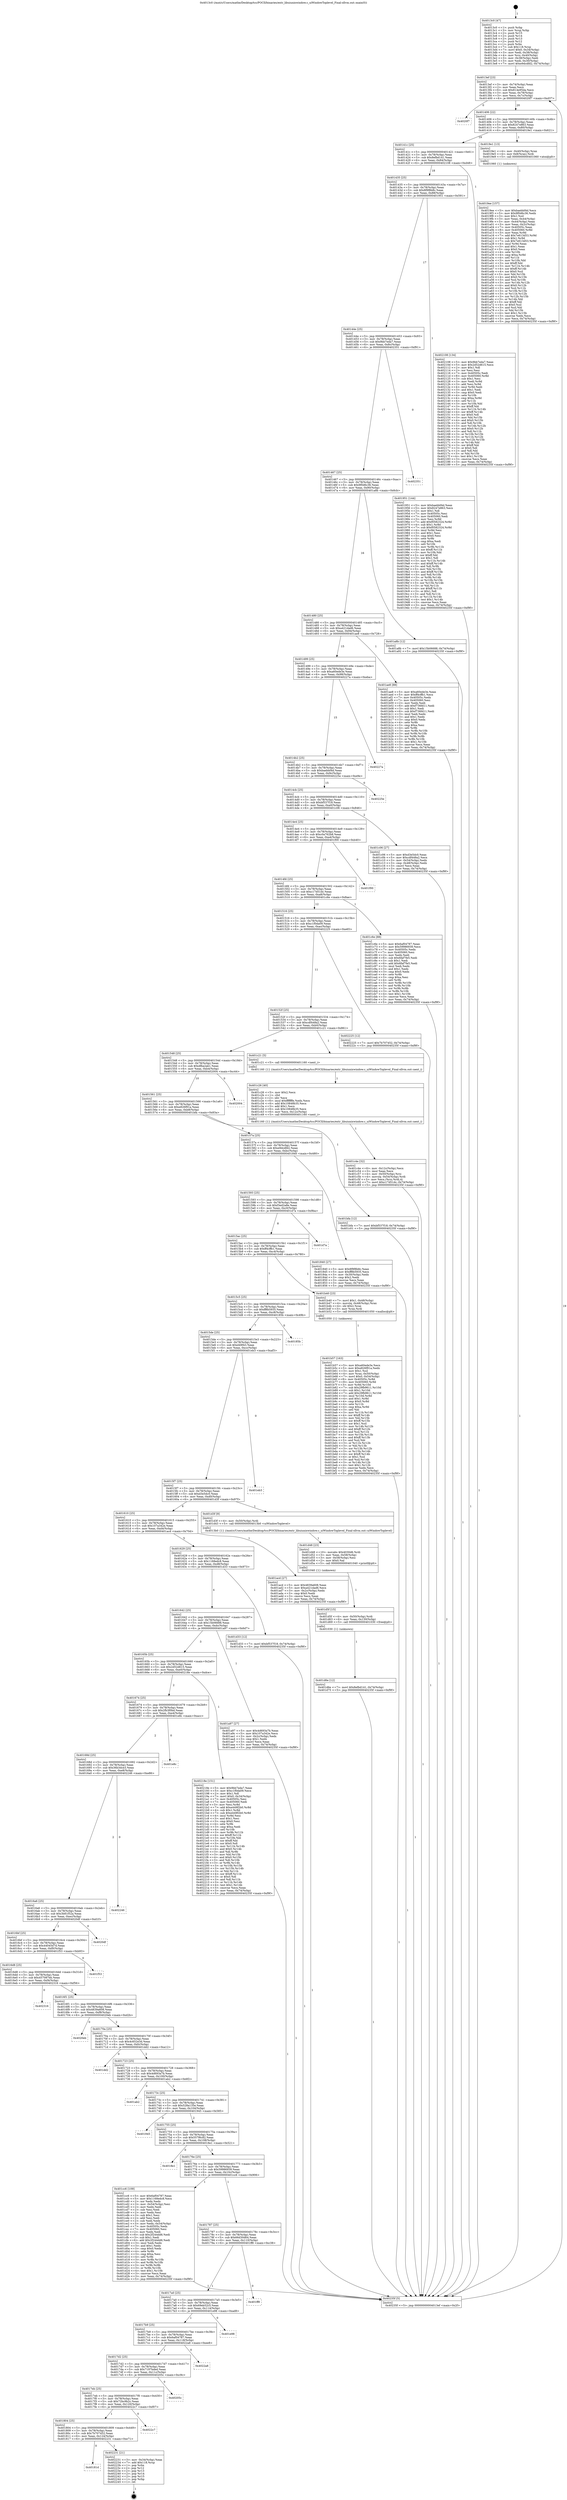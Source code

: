 digraph "0x4013c0" {
  label = "0x4013c0 (/mnt/c/Users/mathe/Desktop/tcc/POCII/binaries/extr_libuiunixwindow.c_uiWindowToplevel_Final-ollvm.out::main(0))"
  labelloc = "t"
  node[shape=record]

  Entry [label="",width=0.3,height=0.3,shape=circle,fillcolor=black,style=filled]
  "0x4013ef" [label="{
     0x4013ef [23]\l
     | [instrs]\l
     &nbsp;&nbsp;0x4013ef \<+3\>: mov -0x74(%rbp),%eax\l
     &nbsp;&nbsp;0x4013f2 \<+2\>: mov %eax,%ecx\l
     &nbsp;&nbsp;0x4013f4 \<+6\>: sub $0x814e95da,%ecx\l
     &nbsp;&nbsp;0x4013fa \<+3\>: mov %eax,-0x78(%rbp)\l
     &nbsp;&nbsp;0x4013fd \<+3\>: mov %ecx,-0x7c(%rbp)\l
     &nbsp;&nbsp;0x401400 \<+6\>: je 00000000004020f7 \<main+0xd37\>\l
  }"]
  "0x4020f7" [label="{
     0x4020f7\l
  }", style=dashed]
  "0x401406" [label="{
     0x401406 [22]\l
     | [instrs]\l
     &nbsp;&nbsp;0x401406 \<+5\>: jmp 000000000040140b \<main+0x4b\>\l
     &nbsp;&nbsp;0x40140b \<+3\>: mov -0x78(%rbp),%eax\l
     &nbsp;&nbsp;0x40140e \<+5\>: sub $0x8247e863,%eax\l
     &nbsp;&nbsp;0x401413 \<+3\>: mov %eax,-0x80(%rbp)\l
     &nbsp;&nbsp;0x401416 \<+6\>: je 00000000004019e1 \<main+0x621\>\l
  }"]
  Exit [label="",width=0.3,height=0.3,shape=circle,fillcolor=black,style=filled,peripheries=2]
  "0x4019e1" [label="{
     0x4019e1 [13]\l
     | [instrs]\l
     &nbsp;&nbsp;0x4019e1 \<+4\>: mov -0x40(%rbp),%rax\l
     &nbsp;&nbsp;0x4019e5 \<+4\>: mov 0x8(%rax),%rdi\l
     &nbsp;&nbsp;0x4019e9 \<+5\>: call 0000000000401060 \<atoi@plt\>\l
     | [calls]\l
     &nbsp;&nbsp;0x401060 \{1\} (unknown)\l
  }"]
  "0x40141c" [label="{
     0x40141c [25]\l
     | [instrs]\l
     &nbsp;&nbsp;0x40141c \<+5\>: jmp 0000000000401421 \<main+0x61\>\l
     &nbsp;&nbsp;0x401421 \<+3\>: mov -0x78(%rbp),%eax\l
     &nbsp;&nbsp;0x401424 \<+5\>: sub $0x8efbd141,%eax\l
     &nbsp;&nbsp;0x401429 \<+6\>: mov %eax,-0x84(%rbp)\l
     &nbsp;&nbsp;0x40142f \<+6\>: je 0000000000402108 \<main+0xd48\>\l
  }"]
  "0x40181d" [label="{
     0x40181d\l
  }", style=dashed]
  "0x402108" [label="{
     0x402108 [134]\l
     | [instrs]\l
     &nbsp;&nbsp;0x402108 \<+5\>: mov $0x9bb7eda7,%eax\l
     &nbsp;&nbsp;0x40210d \<+5\>: mov $0x2d52d615,%ecx\l
     &nbsp;&nbsp;0x402112 \<+2\>: mov $0x1,%dl\l
     &nbsp;&nbsp;0x402114 \<+2\>: xor %esi,%esi\l
     &nbsp;&nbsp;0x402116 \<+7\>: mov 0x40505c,%edi\l
     &nbsp;&nbsp;0x40211d \<+8\>: mov 0x405060,%r8d\l
     &nbsp;&nbsp;0x402125 \<+3\>: sub $0x1,%esi\l
     &nbsp;&nbsp;0x402128 \<+3\>: mov %edi,%r9d\l
     &nbsp;&nbsp;0x40212b \<+3\>: add %esi,%r9d\l
     &nbsp;&nbsp;0x40212e \<+4\>: imul %r9d,%edi\l
     &nbsp;&nbsp;0x402132 \<+3\>: and $0x1,%edi\l
     &nbsp;&nbsp;0x402135 \<+3\>: cmp $0x0,%edi\l
     &nbsp;&nbsp;0x402138 \<+4\>: sete %r10b\l
     &nbsp;&nbsp;0x40213c \<+4\>: cmp $0xa,%r8d\l
     &nbsp;&nbsp;0x402140 \<+4\>: setl %r11b\l
     &nbsp;&nbsp;0x402144 \<+3\>: mov %r10b,%bl\l
     &nbsp;&nbsp;0x402147 \<+3\>: xor $0xff,%bl\l
     &nbsp;&nbsp;0x40214a \<+3\>: mov %r11b,%r14b\l
     &nbsp;&nbsp;0x40214d \<+4\>: xor $0xff,%r14b\l
     &nbsp;&nbsp;0x402151 \<+3\>: xor $0x0,%dl\l
     &nbsp;&nbsp;0x402154 \<+3\>: mov %bl,%r15b\l
     &nbsp;&nbsp;0x402157 \<+4\>: and $0x0,%r15b\l
     &nbsp;&nbsp;0x40215b \<+3\>: and %dl,%r10b\l
     &nbsp;&nbsp;0x40215e \<+3\>: mov %r14b,%r12b\l
     &nbsp;&nbsp;0x402161 \<+4\>: and $0x0,%r12b\l
     &nbsp;&nbsp;0x402165 \<+3\>: and %dl,%r11b\l
     &nbsp;&nbsp;0x402168 \<+3\>: or %r10b,%r15b\l
     &nbsp;&nbsp;0x40216b \<+3\>: or %r11b,%r12b\l
     &nbsp;&nbsp;0x40216e \<+3\>: xor %r12b,%r15b\l
     &nbsp;&nbsp;0x402171 \<+3\>: or %r14b,%bl\l
     &nbsp;&nbsp;0x402174 \<+3\>: xor $0xff,%bl\l
     &nbsp;&nbsp;0x402177 \<+3\>: or $0x0,%dl\l
     &nbsp;&nbsp;0x40217a \<+2\>: and %dl,%bl\l
     &nbsp;&nbsp;0x40217c \<+3\>: or %bl,%r15b\l
     &nbsp;&nbsp;0x40217f \<+4\>: test $0x1,%r15b\l
     &nbsp;&nbsp;0x402183 \<+3\>: cmovne %ecx,%eax\l
     &nbsp;&nbsp;0x402186 \<+3\>: mov %eax,-0x74(%rbp)\l
     &nbsp;&nbsp;0x402189 \<+5\>: jmp 000000000040235f \<main+0xf9f\>\l
  }"]
  "0x401435" [label="{
     0x401435 [25]\l
     | [instrs]\l
     &nbsp;&nbsp;0x401435 \<+5\>: jmp 000000000040143a \<main+0x7a\>\l
     &nbsp;&nbsp;0x40143a \<+3\>: mov -0x78(%rbp),%eax\l
     &nbsp;&nbsp;0x40143d \<+5\>: sub $0x8f9f8b8c,%eax\l
     &nbsp;&nbsp;0x401442 \<+6\>: mov %eax,-0x88(%rbp)\l
     &nbsp;&nbsp;0x401448 \<+6\>: je 0000000000401951 \<main+0x591\>\l
  }"]
  "0x402231" [label="{
     0x402231 [21]\l
     | [instrs]\l
     &nbsp;&nbsp;0x402231 \<+3\>: mov -0x34(%rbp),%eax\l
     &nbsp;&nbsp;0x402234 \<+7\>: add $0x118,%rsp\l
     &nbsp;&nbsp;0x40223b \<+1\>: pop %rbx\l
     &nbsp;&nbsp;0x40223c \<+2\>: pop %r12\l
     &nbsp;&nbsp;0x40223e \<+2\>: pop %r13\l
     &nbsp;&nbsp;0x402240 \<+2\>: pop %r14\l
     &nbsp;&nbsp;0x402242 \<+2\>: pop %r15\l
     &nbsp;&nbsp;0x402244 \<+1\>: pop %rbp\l
     &nbsp;&nbsp;0x402245 \<+1\>: ret\l
  }"]
  "0x401951" [label="{
     0x401951 [144]\l
     | [instrs]\l
     &nbsp;&nbsp;0x401951 \<+5\>: mov $0xbaebbf4d,%eax\l
     &nbsp;&nbsp;0x401956 \<+5\>: mov $0x8247e863,%ecx\l
     &nbsp;&nbsp;0x40195b \<+2\>: mov $0x1,%dl\l
     &nbsp;&nbsp;0x40195d \<+7\>: mov 0x40505c,%esi\l
     &nbsp;&nbsp;0x401964 \<+7\>: mov 0x405060,%edi\l
     &nbsp;&nbsp;0x40196b \<+3\>: mov %esi,%r8d\l
     &nbsp;&nbsp;0x40196e \<+7\>: add $0xf0582324,%r8d\l
     &nbsp;&nbsp;0x401975 \<+4\>: sub $0x1,%r8d\l
     &nbsp;&nbsp;0x401979 \<+7\>: sub $0xf0582324,%r8d\l
     &nbsp;&nbsp;0x401980 \<+4\>: imul %r8d,%esi\l
     &nbsp;&nbsp;0x401984 \<+3\>: and $0x1,%esi\l
     &nbsp;&nbsp;0x401987 \<+3\>: cmp $0x0,%esi\l
     &nbsp;&nbsp;0x40198a \<+4\>: sete %r9b\l
     &nbsp;&nbsp;0x40198e \<+3\>: cmp $0xa,%edi\l
     &nbsp;&nbsp;0x401991 \<+4\>: setl %r10b\l
     &nbsp;&nbsp;0x401995 \<+3\>: mov %r9b,%r11b\l
     &nbsp;&nbsp;0x401998 \<+4\>: xor $0xff,%r11b\l
     &nbsp;&nbsp;0x40199c \<+3\>: mov %r10b,%bl\l
     &nbsp;&nbsp;0x40199f \<+3\>: xor $0xff,%bl\l
     &nbsp;&nbsp;0x4019a2 \<+3\>: xor $0x1,%dl\l
     &nbsp;&nbsp;0x4019a5 \<+3\>: mov %r11b,%r14b\l
     &nbsp;&nbsp;0x4019a8 \<+4\>: and $0xff,%r14b\l
     &nbsp;&nbsp;0x4019ac \<+3\>: and %dl,%r9b\l
     &nbsp;&nbsp;0x4019af \<+3\>: mov %bl,%r15b\l
     &nbsp;&nbsp;0x4019b2 \<+4\>: and $0xff,%r15b\l
     &nbsp;&nbsp;0x4019b6 \<+3\>: and %dl,%r10b\l
     &nbsp;&nbsp;0x4019b9 \<+3\>: or %r9b,%r14b\l
     &nbsp;&nbsp;0x4019bc \<+3\>: or %r10b,%r15b\l
     &nbsp;&nbsp;0x4019bf \<+3\>: xor %r15b,%r14b\l
     &nbsp;&nbsp;0x4019c2 \<+3\>: or %bl,%r11b\l
     &nbsp;&nbsp;0x4019c5 \<+4\>: xor $0xff,%r11b\l
     &nbsp;&nbsp;0x4019c9 \<+3\>: or $0x1,%dl\l
     &nbsp;&nbsp;0x4019cc \<+3\>: and %dl,%r11b\l
     &nbsp;&nbsp;0x4019cf \<+3\>: or %r11b,%r14b\l
     &nbsp;&nbsp;0x4019d2 \<+4\>: test $0x1,%r14b\l
     &nbsp;&nbsp;0x4019d6 \<+3\>: cmovne %ecx,%eax\l
     &nbsp;&nbsp;0x4019d9 \<+3\>: mov %eax,-0x74(%rbp)\l
     &nbsp;&nbsp;0x4019dc \<+5\>: jmp 000000000040235f \<main+0xf9f\>\l
  }"]
  "0x40144e" [label="{
     0x40144e [25]\l
     | [instrs]\l
     &nbsp;&nbsp;0x40144e \<+5\>: jmp 0000000000401453 \<main+0x93\>\l
     &nbsp;&nbsp;0x401453 \<+3\>: mov -0x78(%rbp),%eax\l
     &nbsp;&nbsp;0x401456 \<+5\>: sub $0x9bb7eda7,%eax\l
     &nbsp;&nbsp;0x40145b \<+6\>: mov %eax,-0x8c(%rbp)\l
     &nbsp;&nbsp;0x401461 \<+6\>: je 0000000000402351 \<main+0xf91\>\l
  }"]
  "0x401804" [label="{
     0x401804 [25]\l
     | [instrs]\l
     &nbsp;&nbsp;0x401804 \<+5\>: jmp 0000000000401809 \<main+0x449\>\l
     &nbsp;&nbsp;0x401809 \<+3\>: mov -0x78(%rbp),%eax\l
     &nbsp;&nbsp;0x40180c \<+5\>: sub $0x7b707452,%eax\l
     &nbsp;&nbsp;0x401811 \<+6\>: mov %eax,-0x124(%rbp)\l
     &nbsp;&nbsp;0x401817 \<+6\>: je 0000000000402231 \<main+0xe71\>\l
  }"]
  "0x402351" [label="{
     0x402351\l
  }", style=dashed]
  "0x401467" [label="{
     0x401467 [25]\l
     | [instrs]\l
     &nbsp;&nbsp;0x401467 \<+5\>: jmp 000000000040146c \<main+0xac\>\l
     &nbsp;&nbsp;0x40146c \<+3\>: mov -0x78(%rbp),%eax\l
     &nbsp;&nbsp;0x40146f \<+5\>: sub $0x9f0d6c36,%eax\l
     &nbsp;&nbsp;0x401474 \<+6\>: mov %eax,-0x90(%rbp)\l
     &nbsp;&nbsp;0x40147a \<+6\>: je 0000000000401a8b \<main+0x6cb\>\l
  }"]
  "0x4022c7" [label="{
     0x4022c7\l
  }", style=dashed]
  "0x401a8b" [label="{
     0x401a8b [12]\l
     | [instrs]\l
     &nbsp;&nbsp;0x401a8b \<+7\>: movl $0x15b06688,-0x74(%rbp)\l
     &nbsp;&nbsp;0x401a92 \<+5\>: jmp 000000000040235f \<main+0xf9f\>\l
  }"]
  "0x401480" [label="{
     0x401480 [25]\l
     | [instrs]\l
     &nbsp;&nbsp;0x401480 \<+5\>: jmp 0000000000401485 \<main+0xc5\>\l
     &nbsp;&nbsp;0x401485 \<+3\>: mov -0x78(%rbp),%eax\l
     &nbsp;&nbsp;0x401488 \<+5\>: sub $0xa421dad6,%eax\l
     &nbsp;&nbsp;0x40148d \<+6\>: mov %eax,-0x94(%rbp)\l
     &nbsp;&nbsp;0x401493 \<+6\>: je 0000000000401ae8 \<main+0x728\>\l
  }"]
  "0x4017eb" [label="{
     0x4017eb [25]\l
     | [instrs]\l
     &nbsp;&nbsp;0x4017eb \<+5\>: jmp 00000000004017f0 \<main+0x430\>\l
     &nbsp;&nbsp;0x4017f0 \<+3\>: mov -0x78(%rbp),%eax\l
     &nbsp;&nbsp;0x4017f3 \<+5\>: sub $0x72bc9b2c,%eax\l
     &nbsp;&nbsp;0x4017f8 \<+6\>: mov %eax,-0x120(%rbp)\l
     &nbsp;&nbsp;0x4017fe \<+6\>: je 00000000004022c7 \<main+0xf07\>\l
  }"]
  "0x401ae8" [label="{
     0x401ae8 [88]\l
     | [instrs]\l
     &nbsp;&nbsp;0x401ae8 \<+5\>: mov $0xa60ede3e,%eax\l
     &nbsp;&nbsp;0x401aed \<+5\>: mov $0xff4cffb1,%ecx\l
     &nbsp;&nbsp;0x401af2 \<+7\>: mov 0x40505c,%edx\l
     &nbsp;&nbsp;0x401af9 \<+7\>: mov 0x405060,%esi\l
     &nbsp;&nbsp;0x401b00 \<+2\>: mov %edx,%edi\l
     &nbsp;&nbsp;0x401b02 \<+6\>: add $0xf736fd11,%edi\l
     &nbsp;&nbsp;0x401b08 \<+3\>: sub $0x1,%edi\l
     &nbsp;&nbsp;0x401b0b \<+6\>: sub $0xf736fd11,%edi\l
     &nbsp;&nbsp;0x401b11 \<+3\>: imul %edi,%edx\l
     &nbsp;&nbsp;0x401b14 \<+3\>: and $0x1,%edx\l
     &nbsp;&nbsp;0x401b17 \<+3\>: cmp $0x0,%edx\l
     &nbsp;&nbsp;0x401b1a \<+4\>: sete %r8b\l
     &nbsp;&nbsp;0x401b1e \<+3\>: cmp $0xa,%esi\l
     &nbsp;&nbsp;0x401b21 \<+4\>: setl %r9b\l
     &nbsp;&nbsp;0x401b25 \<+3\>: mov %r8b,%r10b\l
     &nbsp;&nbsp;0x401b28 \<+3\>: and %r9b,%r10b\l
     &nbsp;&nbsp;0x401b2b \<+3\>: xor %r9b,%r8b\l
     &nbsp;&nbsp;0x401b2e \<+3\>: or %r8b,%r10b\l
     &nbsp;&nbsp;0x401b31 \<+4\>: test $0x1,%r10b\l
     &nbsp;&nbsp;0x401b35 \<+3\>: cmovne %ecx,%eax\l
     &nbsp;&nbsp;0x401b38 \<+3\>: mov %eax,-0x74(%rbp)\l
     &nbsp;&nbsp;0x401b3b \<+5\>: jmp 000000000040235f \<main+0xf9f\>\l
  }"]
  "0x401499" [label="{
     0x401499 [25]\l
     | [instrs]\l
     &nbsp;&nbsp;0x401499 \<+5\>: jmp 000000000040149e \<main+0xde\>\l
     &nbsp;&nbsp;0x40149e \<+3\>: mov -0x78(%rbp),%eax\l
     &nbsp;&nbsp;0x4014a1 \<+5\>: sub $0xa60ede3e,%eax\l
     &nbsp;&nbsp;0x4014a6 \<+6\>: mov %eax,-0x98(%rbp)\l
     &nbsp;&nbsp;0x4014ac \<+6\>: je 000000000040227a \<main+0xeba\>\l
  }"]
  "0x40205c" [label="{
     0x40205c\l
  }", style=dashed]
  "0x40227a" [label="{
     0x40227a\l
  }", style=dashed]
  "0x4014b2" [label="{
     0x4014b2 [25]\l
     | [instrs]\l
     &nbsp;&nbsp;0x4014b2 \<+5\>: jmp 00000000004014b7 \<main+0xf7\>\l
     &nbsp;&nbsp;0x4014b7 \<+3\>: mov -0x78(%rbp),%eax\l
     &nbsp;&nbsp;0x4014ba \<+5\>: sub $0xbaebbf4d,%eax\l
     &nbsp;&nbsp;0x4014bf \<+6\>: mov %eax,-0x9c(%rbp)\l
     &nbsp;&nbsp;0x4014c5 \<+6\>: je 000000000040225e \<main+0xe9e\>\l
  }"]
  "0x4017d2" [label="{
     0x4017d2 [25]\l
     | [instrs]\l
     &nbsp;&nbsp;0x4017d2 \<+5\>: jmp 00000000004017d7 \<main+0x417\>\l
     &nbsp;&nbsp;0x4017d7 \<+3\>: mov -0x78(%rbp),%eax\l
     &nbsp;&nbsp;0x4017da \<+5\>: sub $0x7197bded,%eax\l
     &nbsp;&nbsp;0x4017df \<+6\>: mov %eax,-0x11c(%rbp)\l
     &nbsp;&nbsp;0x4017e5 \<+6\>: je 000000000040205c \<main+0xc9c\>\l
  }"]
  "0x40225e" [label="{
     0x40225e\l
  }", style=dashed]
  "0x4014cb" [label="{
     0x4014cb [25]\l
     | [instrs]\l
     &nbsp;&nbsp;0x4014cb \<+5\>: jmp 00000000004014d0 \<main+0x110\>\l
     &nbsp;&nbsp;0x4014d0 \<+3\>: mov -0x78(%rbp),%eax\l
     &nbsp;&nbsp;0x4014d3 \<+5\>: sub $0xbf537f18,%eax\l
     &nbsp;&nbsp;0x4014d8 \<+6\>: mov %eax,-0xa0(%rbp)\l
     &nbsp;&nbsp;0x4014de \<+6\>: je 0000000000401c06 \<main+0x846\>\l
  }"]
  "0x4022a8" [label="{
     0x4022a8\l
  }", style=dashed]
  "0x401c06" [label="{
     0x401c06 [27]\l
     | [instrs]\l
     &nbsp;&nbsp;0x401c06 \<+5\>: mov $0xd3e5dc0,%eax\l
     &nbsp;&nbsp;0x401c0b \<+5\>: mov $0xcdf448a2,%ecx\l
     &nbsp;&nbsp;0x401c10 \<+3\>: mov -0x54(%rbp),%edx\l
     &nbsp;&nbsp;0x401c13 \<+3\>: cmp -0x48(%rbp),%edx\l
     &nbsp;&nbsp;0x401c16 \<+3\>: cmovl %ecx,%eax\l
     &nbsp;&nbsp;0x401c19 \<+3\>: mov %eax,-0x74(%rbp)\l
     &nbsp;&nbsp;0x401c1c \<+5\>: jmp 000000000040235f \<main+0xf9f\>\l
  }"]
  "0x4014e4" [label="{
     0x4014e4 [25]\l
     | [instrs]\l
     &nbsp;&nbsp;0x4014e4 \<+5\>: jmp 00000000004014e9 \<main+0x129\>\l
     &nbsp;&nbsp;0x4014e9 \<+3\>: mov -0x78(%rbp),%eax\l
     &nbsp;&nbsp;0x4014ec \<+5\>: sub $0xc0a762b8,%eax\l
     &nbsp;&nbsp;0x4014f1 \<+6\>: mov %eax,-0xa4(%rbp)\l
     &nbsp;&nbsp;0x4014f7 \<+6\>: je 0000000000401f00 \<main+0xb40\>\l
  }"]
  "0x4017b9" [label="{
     0x4017b9 [25]\l
     | [instrs]\l
     &nbsp;&nbsp;0x4017b9 \<+5\>: jmp 00000000004017be \<main+0x3fe\>\l
     &nbsp;&nbsp;0x4017be \<+3\>: mov -0x78(%rbp),%eax\l
     &nbsp;&nbsp;0x4017c1 \<+5\>: sub $0x6af04787,%eax\l
     &nbsp;&nbsp;0x4017c6 \<+6\>: mov %eax,-0x118(%rbp)\l
     &nbsp;&nbsp;0x4017cc \<+6\>: je 00000000004022a8 \<main+0xee8\>\l
  }"]
  "0x401f00" [label="{
     0x401f00\l
  }", style=dashed]
  "0x4014fd" [label="{
     0x4014fd [25]\l
     | [instrs]\l
     &nbsp;&nbsp;0x4014fd \<+5\>: jmp 0000000000401502 \<main+0x142\>\l
     &nbsp;&nbsp;0x401502 \<+3\>: mov -0x78(%rbp),%eax\l
     &nbsp;&nbsp;0x401505 \<+5\>: sub $0xc17d51dc,%eax\l
     &nbsp;&nbsp;0x40150a \<+6\>: mov %eax,-0xa8(%rbp)\l
     &nbsp;&nbsp;0x401510 \<+6\>: je 0000000000401c6e \<main+0x8ae\>\l
  }"]
  "0x401e98" [label="{
     0x401e98\l
  }", style=dashed]
  "0x401c6e" [label="{
     0x401c6e [88]\l
     | [instrs]\l
     &nbsp;&nbsp;0x401c6e \<+5\>: mov $0x6af04787,%eax\l
     &nbsp;&nbsp;0x401c73 \<+5\>: mov $0x59986939,%ecx\l
     &nbsp;&nbsp;0x401c78 \<+7\>: mov 0x40505c,%edx\l
     &nbsp;&nbsp;0x401c7f \<+7\>: mov 0x405060,%esi\l
     &nbsp;&nbsp;0x401c86 \<+2\>: mov %edx,%edi\l
     &nbsp;&nbsp;0x401c88 \<+6\>: sub $0x6faf7fe5,%edi\l
     &nbsp;&nbsp;0x401c8e \<+3\>: sub $0x1,%edi\l
     &nbsp;&nbsp;0x401c91 \<+6\>: add $0x6faf7fe5,%edi\l
     &nbsp;&nbsp;0x401c97 \<+3\>: imul %edi,%edx\l
     &nbsp;&nbsp;0x401c9a \<+3\>: and $0x1,%edx\l
     &nbsp;&nbsp;0x401c9d \<+3\>: cmp $0x0,%edx\l
     &nbsp;&nbsp;0x401ca0 \<+4\>: sete %r8b\l
     &nbsp;&nbsp;0x401ca4 \<+3\>: cmp $0xa,%esi\l
     &nbsp;&nbsp;0x401ca7 \<+4\>: setl %r9b\l
     &nbsp;&nbsp;0x401cab \<+3\>: mov %r8b,%r10b\l
     &nbsp;&nbsp;0x401cae \<+3\>: and %r9b,%r10b\l
     &nbsp;&nbsp;0x401cb1 \<+3\>: xor %r9b,%r8b\l
     &nbsp;&nbsp;0x401cb4 \<+3\>: or %r8b,%r10b\l
     &nbsp;&nbsp;0x401cb7 \<+4\>: test $0x1,%r10b\l
     &nbsp;&nbsp;0x401cbb \<+3\>: cmovne %ecx,%eax\l
     &nbsp;&nbsp;0x401cbe \<+3\>: mov %eax,-0x74(%rbp)\l
     &nbsp;&nbsp;0x401cc1 \<+5\>: jmp 000000000040235f \<main+0xf9f\>\l
  }"]
  "0x401516" [label="{
     0x401516 [25]\l
     | [instrs]\l
     &nbsp;&nbsp;0x401516 \<+5\>: jmp 000000000040151b \<main+0x15b\>\l
     &nbsp;&nbsp;0x40151b \<+3\>: mov -0x78(%rbp),%eax\l
     &nbsp;&nbsp;0x40151e \<+5\>: sub $0xc1f0da09,%eax\l
     &nbsp;&nbsp;0x401523 \<+6\>: mov %eax,-0xac(%rbp)\l
     &nbsp;&nbsp;0x401529 \<+6\>: je 0000000000402225 \<main+0xe65\>\l
  }"]
  "0x4017a0" [label="{
     0x4017a0 [25]\l
     | [instrs]\l
     &nbsp;&nbsp;0x4017a0 \<+5\>: jmp 00000000004017a5 \<main+0x3e5\>\l
     &nbsp;&nbsp;0x4017a5 \<+3\>: mov -0x78(%rbp),%eax\l
     &nbsp;&nbsp;0x4017a8 \<+5\>: sub $0x69eb52c5,%eax\l
     &nbsp;&nbsp;0x4017ad \<+6\>: mov %eax,-0x114(%rbp)\l
     &nbsp;&nbsp;0x4017b3 \<+6\>: je 0000000000401e98 \<main+0xad8\>\l
  }"]
  "0x402225" [label="{
     0x402225 [12]\l
     | [instrs]\l
     &nbsp;&nbsp;0x402225 \<+7\>: movl $0x7b707452,-0x74(%rbp)\l
     &nbsp;&nbsp;0x40222c \<+5\>: jmp 000000000040235f \<main+0xf9f\>\l
  }"]
  "0x40152f" [label="{
     0x40152f [25]\l
     | [instrs]\l
     &nbsp;&nbsp;0x40152f \<+5\>: jmp 0000000000401534 \<main+0x174\>\l
     &nbsp;&nbsp;0x401534 \<+3\>: mov -0x78(%rbp),%eax\l
     &nbsp;&nbsp;0x401537 \<+5\>: sub $0xcdf448a2,%eax\l
     &nbsp;&nbsp;0x40153c \<+6\>: mov %eax,-0xb0(%rbp)\l
     &nbsp;&nbsp;0x401542 \<+6\>: je 0000000000401c21 \<main+0x861\>\l
  }"]
  "0x401ff8" [label="{
     0x401ff8\l
  }", style=dashed]
  "0x401c21" [label="{
     0x401c21 [5]\l
     | [instrs]\l
     &nbsp;&nbsp;0x401c21 \<+5\>: call 0000000000401160 \<next_i\>\l
     | [calls]\l
     &nbsp;&nbsp;0x401160 \{1\} (/mnt/c/Users/mathe/Desktop/tcc/POCII/binaries/extr_libuiunixwindow.c_uiWindowToplevel_Final-ollvm.out::next_i)\l
  }"]
  "0x401548" [label="{
     0x401548 [25]\l
     | [instrs]\l
     &nbsp;&nbsp;0x401548 \<+5\>: jmp 000000000040154d \<main+0x18d\>\l
     &nbsp;&nbsp;0x40154d \<+3\>: mov -0x78(%rbp),%eax\l
     &nbsp;&nbsp;0x401550 \<+5\>: sub $0xdfba2ab1,%eax\l
     &nbsp;&nbsp;0x401555 \<+6\>: mov %eax,-0xb4(%rbp)\l
     &nbsp;&nbsp;0x40155b \<+6\>: je 0000000000402004 \<main+0xc44\>\l
  }"]
  "0x401d6e" [label="{
     0x401d6e [12]\l
     | [instrs]\l
     &nbsp;&nbsp;0x401d6e \<+7\>: movl $0x8efbd141,-0x74(%rbp)\l
     &nbsp;&nbsp;0x401d75 \<+5\>: jmp 000000000040235f \<main+0xf9f\>\l
  }"]
  "0x402004" [label="{
     0x402004\l
  }", style=dashed]
  "0x401561" [label="{
     0x401561 [25]\l
     | [instrs]\l
     &nbsp;&nbsp;0x401561 \<+5\>: jmp 0000000000401566 \<main+0x1a6\>\l
     &nbsp;&nbsp;0x401566 \<+3\>: mov -0x78(%rbp),%eax\l
     &nbsp;&nbsp;0x401569 \<+5\>: sub $0xe826f91a,%eax\l
     &nbsp;&nbsp;0x40156e \<+6\>: mov %eax,-0xb8(%rbp)\l
     &nbsp;&nbsp;0x401574 \<+6\>: je 0000000000401bfa \<main+0x83a\>\l
  }"]
  "0x401d5f" [label="{
     0x401d5f [15]\l
     | [instrs]\l
     &nbsp;&nbsp;0x401d5f \<+4\>: mov -0x50(%rbp),%rdi\l
     &nbsp;&nbsp;0x401d63 \<+6\>: mov %eax,-0x130(%rbp)\l
     &nbsp;&nbsp;0x401d69 \<+5\>: call 0000000000401030 \<free@plt\>\l
     | [calls]\l
     &nbsp;&nbsp;0x401030 \{1\} (unknown)\l
  }"]
  "0x401bfa" [label="{
     0x401bfa [12]\l
     | [instrs]\l
     &nbsp;&nbsp;0x401bfa \<+7\>: movl $0xbf537f18,-0x74(%rbp)\l
     &nbsp;&nbsp;0x401c01 \<+5\>: jmp 000000000040235f \<main+0xf9f\>\l
  }"]
  "0x40157a" [label="{
     0x40157a [25]\l
     | [instrs]\l
     &nbsp;&nbsp;0x40157a \<+5\>: jmp 000000000040157f \<main+0x1bf\>\l
     &nbsp;&nbsp;0x40157f \<+3\>: mov -0x78(%rbp),%eax\l
     &nbsp;&nbsp;0x401582 \<+5\>: sub $0xe9dcdfd2,%eax\l
     &nbsp;&nbsp;0x401587 \<+6\>: mov %eax,-0xbc(%rbp)\l
     &nbsp;&nbsp;0x40158d \<+6\>: je 0000000000401840 \<main+0x480\>\l
  }"]
  "0x401d48" [label="{
     0x401d48 [23]\l
     | [instrs]\l
     &nbsp;&nbsp;0x401d48 \<+10\>: movabs $0x4030d6,%rdi\l
     &nbsp;&nbsp;0x401d52 \<+3\>: mov %eax,-0x58(%rbp)\l
     &nbsp;&nbsp;0x401d55 \<+3\>: mov -0x58(%rbp),%esi\l
     &nbsp;&nbsp;0x401d58 \<+2\>: mov $0x0,%al\l
     &nbsp;&nbsp;0x401d5a \<+5\>: call 0000000000401040 \<printf@plt\>\l
     | [calls]\l
     &nbsp;&nbsp;0x401040 \{1\} (unknown)\l
  }"]
  "0x401840" [label="{
     0x401840 [27]\l
     | [instrs]\l
     &nbsp;&nbsp;0x401840 \<+5\>: mov $0x8f9f8b8c,%eax\l
     &nbsp;&nbsp;0x401845 \<+5\>: mov $0xff8b5935,%ecx\l
     &nbsp;&nbsp;0x40184a \<+3\>: mov -0x30(%rbp),%edx\l
     &nbsp;&nbsp;0x40184d \<+3\>: cmp $0x2,%edx\l
     &nbsp;&nbsp;0x401850 \<+3\>: cmovne %ecx,%eax\l
     &nbsp;&nbsp;0x401853 \<+3\>: mov %eax,-0x74(%rbp)\l
     &nbsp;&nbsp;0x401856 \<+5\>: jmp 000000000040235f \<main+0xf9f\>\l
  }"]
  "0x401593" [label="{
     0x401593 [25]\l
     | [instrs]\l
     &nbsp;&nbsp;0x401593 \<+5\>: jmp 0000000000401598 \<main+0x1d8\>\l
     &nbsp;&nbsp;0x401598 \<+3\>: mov -0x78(%rbp),%eax\l
     &nbsp;&nbsp;0x40159b \<+5\>: sub $0xf3ed2a8e,%eax\l
     &nbsp;&nbsp;0x4015a0 \<+6\>: mov %eax,-0xc0(%rbp)\l
     &nbsp;&nbsp;0x4015a6 \<+6\>: je 0000000000401d7a \<main+0x9ba\>\l
  }"]
  "0x40235f" [label="{
     0x40235f [5]\l
     | [instrs]\l
     &nbsp;&nbsp;0x40235f \<+5\>: jmp 00000000004013ef \<main+0x2f\>\l
  }"]
  "0x4013c0" [label="{
     0x4013c0 [47]\l
     | [instrs]\l
     &nbsp;&nbsp;0x4013c0 \<+1\>: push %rbp\l
     &nbsp;&nbsp;0x4013c1 \<+3\>: mov %rsp,%rbp\l
     &nbsp;&nbsp;0x4013c4 \<+2\>: push %r15\l
     &nbsp;&nbsp;0x4013c6 \<+2\>: push %r14\l
     &nbsp;&nbsp;0x4013c8 \<+2\>: push %r13\l
     &nbsp;&nbsp;0x4013ca \<+2\>: push %r12\l
     &nbsp;&nbsp;0x4013cc \<+1\>: push %rbx\l
     &nbsp;&nbsp;0x4013cd \<+7\>: sub $0x118,%rsp\l
     &nbsp;&nbsp;0x4013d4 \<+7\>: movl $0x0,-0x34(%rbp)\l
     &nbsp;&nbsp;0x4013db \<+3\>: mov %edi,-0x38(%rbp)\l
     &nbsp;&nbsp;0x4013de \<+4\>: mov %rsi,-0x40(%rbp)\l
     &nbsp;&nbsp;0x4013e2 \<+3\>: mov -0x38(%rbp),%edi\l
     &nbsp;&nbsp;0x4013e5 \<+3\>: mov %edi,-0x30(%rbp)\l
     &nbsp;&nbsp;0x4013e8 \<+7\>: movl $0xe9dcdfd2,-0x74(%rbp)\l
  }"]
  "0x4019ee" [label="{
     0x4019ee [157]\l
     | [instrs]\l
     &nbsp;&nbsp;0x4019ee \<+5\>: mov $0xbaebbf4d,%ecx\l
     &nbsp;&nbsp;0x4019f3 \<+5\>: mov $0x9f0d6c36,%edx\l
     &nbsp;&nbsp;0x4019f8 \<+3\>: mov $0x1,%sil\l
     &nbsp;&nbsp;0x4019fb \<+3\>: mov %eax,-0x44(%rbp)\l
     &nbsp;&nbsp;0x4019fe \<+3\>: mov -0x44(%rbp),%eax\l
     &nbsp;&nbsp;0x401a01 \<+3\>: mov %eax,-0x2c(%rbp)\l
     &nbsp;&nbsp;0x401a04 \<+7\>: mov 0x40505c,%eax\l
     &nbsp;&nbsp;0x401a0b \<+8\>: mov 0x405060,%r8d\l
     &nbsp;&nbsp;0x401a13 \<+3\>: mov %eax,%r9d\l
     &nbsp;&nbsp;0x401a16 \<+7\>: add $0x7e613d53,%r9d\l
     &nbsp;&nbsp;0x401a1d \<+4\>: sub $0x1,%r9d\l
     &nbsp;&nbsp;0x401a21 \<+7\>: sub $0x7e613d53,%r9d\l
     &nbsp;&nbsp;0x401a28 \<+4\>: imul %r9d,%eax\l
     &nbsp;&nbsp;0x401a2c \<+3\>: and $0x1,%eax\l
     &nbsp;&nbsp;0x401a2f \<+3\>: cmp $0x0,%eax\l
     &nbsp;&nbsp;0x401a32 \<+4\>: sete %r10b\l
     &nbsp;&nbsp;0x401a36 \<+4\>: cmp $0xa,%r8d\l
     &nbsp;&nbsp;0x401a3a \<+4\>: setl %r11b\l
     &nbsp;&nbsp;0x401a3e \<+3\>: mov %r10b,%bl\l
     &nbsp;&nbsp;0x401a41 \<+3\>: xor $0xff,%bl\l
     &nbsp;&nbsp;0x401a44 \<+3\>: mov %r11b,%r14b\l
     &nbsp;&nbsp;0x401a47 \<+4\>: xor $0xff,%r14b\l
     &nbsp;&nbsp;0x401a4b \<+4\>: xor $0x0,%sil\l
     &nbsp;&nbsp;0x401a4f \<+3\>: mov %bl,%r15b\l
     &nbsp;&nbsp;0x401a52 \<+4\>: and $0x0,%r15b\l
     &nbsp;&nbsp;0x401a56 \<+3\>: and %sil,%r10b\l
     &nbsp;&nbsp;0x401a59 \<+3\>: mov %r14b,%r12b\l
     &nbsp;&nbsp;0x401a5c \<+4\>: and $0x0,%r12b\l
     &nbsp;&nbsp;0x401a60 \<+3\>: and %sil,%r11b\l
     &nbsp;&nbsp;0x401a63 \<+3\>: or %r10b,%r15b\l
     &nbsp;&nbsp;0x401a66 \<+3\>: or %r11b,%r12b\l
     &nbsp;&nbsp;0x401a69 \<+3\>: xor %r12b,%r15b\l
     &nbsp;&nbsp;0x401a6c \<+3\>: or %r14b,%bl\l
     &nbsp;&nbsp;0x401a6f \<+3\>: xor $0xff,%bl\l
     &nbsp;&nbsp;0x401a72 \<+4\>: or $0x0,%sil\l
     &nbsp;&nbsp;0x401a76 \<+3\>: and %sil,%bl\l
     &nbsp;&nbsp;0x401a79 \<+3\>: or %bl,%r15b\l
     &nbsp;&nbsp;0x401a7c \<+4\>: test $0x1,%r15b\l
     &nbsp;&nbsp;0x401a80 \<+3\>: cmovne %edx,%ecx\l
     &nbsp;&nbsp;0x401a83 \<+3\>: mov %ecx,-0x74(%rbp)\l
     &nbsp;&nbsp;0x401a86 \<+5\>: jmp 000000000040235f \<main+0xf9f\>\l
  }"]
  "0x401787" [label="{
     0x401787 [25]\l
     | [instrs]\l
     &nbsp;&nbsp;0x401787 \<+5\>: jmp 000000000040178c \<main+0x3cc\>\l
     &nbsp;&nbsp;0x40178c \<+3\>: mov -0x78(%rbp),%eax\l
     &nbsp;&nbsp;0x40178f \<+5\>: sub $0x66d30d64,%eax\l
     &nbsp;&nbsp;0x401794 \<+6\>: mov %eax,-0x110(%rbp)\l
     &nbsp;&nbsp;0x40179a \<+6\>: je 0000000000401ff8 \<main+0xc38\>\l
  }"]
  "0x401d7a" [label="{
     0x401d7a\l
  }", style=dashed]
  "0x4015ac" [label="{
     0x4015ac [25]\l
     | [instrs]\l
     &nbsp;&nbsp;0x4015ac \<+5\>: jmp 00000000004015b1 \<main+0x1f1\>\l
     &nbsp;&nbsp;0x4015b1 \<+3\>: mov -0x78(%rbp),%eax\l
     &nbsp;&nbsp;0x4015b4 \<+5\>: sub $0xff4cffb1,%eax\l
     &nbsp;&nbsp;0x4015b9 \<+6\>: mov %eax,-0xc4(%rbp)\l
     &nbsp;&nbsp;0x4015bf \<+6\>: je 0000000000401b40 \<main+0x780\>\l
  }"]
  "0x401cc6" [label="{
     0x401cc6 [109]\l
     | [instrs]\l
     &nbsp;&nbsp;0x401cc6 \<+5\>: mov $0x6af04787,%eax\l
     &nbsp;&nbsp;0x401ccb \<+5\>: mov $0x1168edc8,%ecx\l
     &nbsp;&nbsp;0x401cd0 \<+2\>: xor %edx,%edx\l
     &nbsp;&nbsp;0x401cd2 \<+3\>: mov -0x54(%rbp),%esi\l
     &nbsp;&nbsp;0x401cd5 \<+2\>: mov %edx,%edi\l
     &nbsp;&nbsp;0x401cd7 \<+2\>: sub %esi,%edi\l
     &nbsp;&nbsp;0x401cd9 \<+2\>: mov %edx,%esi\l
     &nbsp;&nbsp;0x401cdb \<+3\>: sub $0x1,%esi\l
     &nbsp;&nbsp;0x401cde \<+2\>: add %esi,%edi\l
     &nbsp;&nbsp;0x401ce0 \<+2\>: sub %edi,%edx\l
     &nbsp;&nbsp;0x401ce2 \<+3\>: mov %edx,-0x54(%rbp)\l
     &nbsp;&nbsp;0x401ce5 \<+7\>: mov 0x40505c,%edx\l
     &nbsp;&nbsp;0x401cec \<+7\>: mov 0x405060,%esi\l
     &nbsp;&nbsp;0x401cf3 \<+2\>: mov %edx,%edi\l
     &nbsp;&nbsp;0x401cf5 \<+6\>: sub $0x2f244dd6,%edi\l
     &nbsp;&nbsp;0x401cfb \<+3\>: sub $0x1,%edi\l
     &nbsp;&nbsp;0x401cfe \<+6\>: add $0x2f244dd6,%edi\l
     &nbsp;&nbsp;0x401d04 \<+3\>: imul %edi,%edx\l
     &nbsp;&nbsp;0x401d07 \<+3\>: and $0x1,%edx\l
     &nbsp;&nbsp;0x401d0a \<+3\>: cmp $0x0,%edx\l
     &nbsp;&nbsp;0x401d0d \<+4\>: sete %r8b\l
     &nbsp;&nbsp;0x401d11 \<+3\>: cmp $0xa,%esi\l
     &nbsp;&nbsp;0x401d14 \<+4\>: setl %r9b\l
     &nbsp;&nbsp;0x401d18 \<+3\>: mov %r8b,%r10b\l
     &nbsp;&nbsp;0x401d1b \<+3\>: and %r9b,%r10b\l
     &nbsp;&nbsp;0x401d1e \<+3\>: xor %r9b,%r8b\l
     &nbsp;&nbsp;0x401d21 \<+3\>: or %r8b,%r10b\l
     &nbsp;&nbsp;0x401d24 \<+4\>: test $0x1,%r10b\l
     &nbsp;&nbsp;0x401d28 \<+3\>: cmovne %ecx,%eax\l
     &nbsp;&nbsp;0x401d2b \<+3\>: mov %eax,-0x74(%rbp)\l
     &nbsp;&nbsp;0x401d2e \<+5\>: jmp 000000000040235f \<main+0xf9f\>\l
  }"]
  "0x401b40" [label="{
     0x401b40 [23]\l
     | [instrs]\l
     &nbsp;&nbsp;0x401b40 \<+7\>: movl $0x1,-0x48(%rbp)\l
     &nbsp;&nbsp;0x401b47 \<+4\>: movslq -0x48(%rbp),%rax\l
     &nbsp;&nbsp;0x401b4b \<+4\>: shl $0x2,%rax\l
     &nbsp;&nbsp;0x401b4f \<+3\>: mov %rax,%rdi\l
     &nbsp;&nbsp;0x401b52 \<+5\>: call 0000000000401050 \<malloc@plt\>\l
     | [calls]\l
     &nbsp;&nbsp;0x401050 \{1\} (unknown)\l
  }"]
  "0x4015c5" [label="{
     0x4015c5 [25]\l
     | [instrs]\l
     &nbsp;&nbsp;0x4015c5 \<+5\>: jmp 00000000004015ca \<main+0x20a\>\l
     &nbsp;&nbsp;0x4015ca \<+3\>: mov -0x78(%rbp),%eax\l
     &nbsp;&nbsp;0x4015cd \<+5\>: sub $0xff8b5935,%eax\l
     &nbsp;&nbsp;0x4015d2 \<+6\>: mov %eax,-0xc8(%rbp)\l
     &nbsp;&nbsp;0x4015d8 \<+6\>: je 000000000040185b \<main+0x49b\>\l
  }"]
  "0x40176e" [label="{
     0x40176e [25]\l
     | [instrs]\l
     &nbsp;&nbsp;0x40176e \<+5\>: jmp 0000000000401773 \<main+0x3b3\>\l
     &nbsp;&nbsp;0x401773 \<+3\>: mov -0x78(%rbp),%eax\l
     &nbsp;&nbsp;0x401776 \<+5\>: sub $0x59986939,%eax\l
     &nbsp;&nbsp;0x40177b \<+6\>: mov %eax,-0x10c(%rbp)\l
     &nbsp;&nbsp;0x401781 \<+6\>: je 0000000000401cc6 \<main+0x906\>\l
  }"]
  "0x40185b" [label="{
     0x40185b\l
  }", style=dashed]
  "0x4015de" [label="{
     0x4015de [25]\l
     | [instrs]\l
     &nbsp;&nbsp;0x4015de \<+5\>: jmp 00000000004015e3 \<main+0x223\>\l
     &nbsp;&nbsp;0x4015e3 \<+3\>: mov -0x78(%rbp),%eax\l
     &nbsp;&nbsp;0x4015e6 \<+5\>: sub $0xd49f43,%eax\l
     &nbsp;&nbsp;0x4015eb \<+6\>: mov %eax,-0xcc(%rbp)\l
     &nbsp;&nbsp;0x4015f1 \<+6\>: je 0000000000401eb3 \<main+0xaf3\>\l
  }"]
  "0x4018e1" [label="{
     0x4018e1\l
  }", style=dashed]
  "0x401eb3" [label="{
     0x401eb3\l
  }", style=dashed]
  "0x4015f7" [label="{
     0x4015f7 [25]\l
     | [instrs]\l
     &nbsp;&nbsp;0x4015f7 \<+5\>: jmp 00000000004015fc \<main+0x23c\>\l
     &nbsp;&nbsp;0x4015fc \<+3\>: mov -0x78(%rbp),%eax\l
     &nbsp;&nbsp;0x4015ff \<+5\>: sub $0xd3e5dc0,%eax\l
     &nbsp;&nbsp;0x401604 \<+6\>: mov %eax,-0xd0(%rbp)\l
     &nbsp;&nbsp;0x40160a \<+6\>: je 0000000000401d3f \<main+0x97f\>\l
  }"]
  "0x401755" [label="{
     0x401755 [25]\l
     | [instrs]\l
     &nbsp;&nbsp;0x401755 \<+5\>: jmp 000000000040175a \<main+0x39a\>\l
     &nbsp;&nbsp;0x40175a \<+3\>: mov -0x78(%rbp),%eax\l
     &nbsp;&nbsp;0x40175d \<+5\>: sub $0x557f6c82,%eax\l
     &nbsp;&nbsp;0x401762 \<+6\>: mov %eax,-0x108(%rbp)\l
     &nbsp;&nbsp;0x401768 \<+6\>: je 00000000004018e1 \<main+0x521\>\l
  }"]
  "0x401d3f" [label="{
     0x401d3f [9]\l
     | [instrs]\l
     &nbsp;&nbsp;0x401d3f \<+4\>: mov -0x50(%rbp),%rdi\l
     &nbsp;&nbsp;0x401d43 \<+5\>: call 00000000004013b0 \<uiWindowToplevel\>\l
     | [calls]\l
     &nbsp;&nbsp;0x4013b0 \{1\} (/mnt/c/Users/mathe/Desktop/tcc/POCII/binaries/extr_libuiunixwindow.c_uiWindowToplevel_Final-ollvm.out::uiWindowToplevel)\l
  }"]
  "0x401610" [label="{
     0x401610 [25]\l
     | [instrs]\l
     &nbsp;&nbsp;0x401610 \<+5\>: jmp 0000000000401615 \<main+0x255\>\l
     &nbsp;&nbsp;0x401615 \<+3\>: mov -0x78(%rbp),%eax\l
     &nbsp;&nbsp;0x401618 \<+5\>: sub $0x107a342e,%eax\l
     &nbsp;&nbsp;0x40161d \<+6\>: mov %eax,-0xd4(%rbp)\l
     &nbsp;&nbsp;0x401623 \<+6\>: je 0000000000401acd \<main+0x70d\>\l
  }"]
  "0x401945" [label="{
     0x401945\l
  }", style=dashed]
  "0x401acd" [label="{
     0x401acd [27]\l
     | [instrs]\l
     &nbsp;&nbsp;0x401acd \<+5\>: mov $0x4839a608,%eax\l
     &nbsp;&nbsp;0x401ad2 \<+5\>: mov $0xa421dad6,%ecx\l
     &nbsp;&nbsp;0x401ad7 \<+3\>: mov -0x2c(%rbp),%edx\l
     &nbsp;&nbsp;0x401ada \<+3\>: cmp $0x0,%edx\l
     &nbsp;&nbsp;0x401add \<+3\>: cmove %ecx,%eax\l
     &nbsp;&nbsp;0x401ae0 \<+3\>: mov %eax,-0x74(%rbp)\l
     &nbsp;&nbsp;0x401ae3 \<+5\>: jmp 000000000040235f \<main+0xf9f\>\l
  }"]
  "0x401629" [label="{
     0x401629 [25]\l
     | [instrs]\l
     &nbsp;&nbsp;0x401629 \<+5\>: jmp 000000000040162e \<main+0x26e\>\l
     &nbsp;&nbsp;0x40162e \<+3\>: mov -0x78(%rbp),%eax\l
     &nbsp;&nbsp;0x401631 \<+5\>: sub $0x1168edc8,%eax\l
     &nbsp;&nbsp;0x401636 \<+6\>: mov %eax,-0xd8(%rbp)\l
     &nbsp;&nbsp;0x40163c \<+6\>: je 0000000000401d33 \<main+0x973\>\l
  }"]
  "0x40173c" [label="{
     0x40173c [25]\l
     | [instrs]\l
     &nbsp;&nbsp;0x40173c \<+5\>: jmp 0000000000401741 \<main+0x381\>\l
     &nbsp;&nbsp;0x401741 \<+3\>: mov -0x78(%rbp),%eax\l
     &nbsp;&nbsp;0x401744 \<+5\>: sub $0x528a135e,%eax\l
     &nbsp;&nbsp;0x401749 \<+6\>: mov %eax,-0x104(%rbp)\l
     &nbsp;&nbsp;0x40174f \<+6\>: je 0000000000401945 \<main+0x585\>\l
  }"]
  "0x401d33" [label="{
     0x401d33 [12]\l
     | [instrs]\l
     &nbsp;&nbsp;0x401d33 \<+7\>: movl $0xbf537f18,-0x74(%rbp)\l
     &nbsp;&nbsp;0x401d3a \<+5\>: jmp 000000000040235f \<main+0xf9f\>\l
  }"]
  "0x401642" [label="{
     0x401642 [25]\l
     | [instrs]\l
     &nbsp;&nbsp;0x401642 \<+5\>: jmp 0000000000401647 \<main+0x287\>\l
     &nbsp;&nbsp;0x401647 \<+3\>: mov -0x78(%rbp),%eax\l
     &nbsp;&nbsp;0x40164a \<+5\>: sub $0x15b06688,%eax\l
     &nbsp;&nbsp;0x40164f \<+6\>: mov %eax,-0xdc(%rbp)\l
     &nbsp;&nbsp;0x401655 \<+6\>: je 0000000000401a97 \<main+0x6d7\>\l
  }"]
  "0x401ab2" [label="{
     0x401ab2\l
  }", style=dashed]
  "0x401a97" [label="{
     0x401a97 [27]\l
     | [instrs]\l
     &nbsp;&nbsp;0x401a97 \<+5\>: mov $0x4d693a7b,%eax\l
     &nbsp;&nbsp;0x401a9c \<+5\>: mov $0x107a342e,%ecx\l
     &nbsp;&nbsp;0x401aa1 \<+3\>: mov -0x2c(%rbp),%edx\l
     &nbsp;&nbsp;0x401aa4 \<+3\>: cmp $0x1,%edx\l
     &nbsp;&nbsp;0x401aa7 \<+3\>: cmovl %ecx,%eax\l
     &nbsp;&nbsp;0x401aaa \<+3\>: mov %eax,-0x74(%rbp)\l
     &nbsp;&nbsp;0x401aad \<+5\>: jmp 000000000040235f \<main+0xf9f\>\l
  }"]
  "0x40165b" [label="{
     0x40165b [25]\l
     | [instrs]\l
     &nbsp;&nbsp;0x40165b \<+5\>: jmp 0000000000401660 \<main+0x2a0\>\l
     &nbsp;&nbsp;0x401660 \<+3\>: mov -0x78(%rbp),%eax\l
     &nbsp;&nbsp;0x401663 \<+5\>: sub $0x2d52d615,%eax\l
     &nbsp;&nbsp;0x401668 \<+6\>: mov %eax,-0xe0(%rbp)\l
     &nbsp;&nbsp;0x40166e \<+6\>: je 000000000040218e \<main+0xdce\>\l
  }"]
  "0x401b57" [label="{
     0x401b57 [163]\l
     | [instrs]\l
     &nbsp;&nbsp;0x401b57 \<+5\>: mov $0xa60ede3e,%ecx\l
     &nbsp;&nbsp;0x401b5c \<+5\>: mov $0xe826f91a,%edx\l
     &nbsp;&nbsp;0x401b61 \<+3\>: mov $0x1,%sil\l
     &nbsp;&nbsp;0x401b64 \<+4\>: mov %rax,-0x50(%rbp)\l
     &nbsp;&nbsp;0x401b68 \<+7\>: movl $0x0,-0x54(%rbp)\l
     &nbsp;&nbsp;0x401b6f \<+8\>: mov 0x40505c,%r8d\l
     &nbsp;&nbsp;0x401b77 \<+8\>: mov 0x405060,%r9d\l
     &nbsp;&nbsp;0x401b7f \<+3\>: mov %r8d,%r10d\l
     &nbsp;&nbsp;0x401b82 \<+7\>: sub $0x29fb9611,%r10d\l
     &nbsp;&nbsp;0x401b89 \<+4\>: sub $0x1,%r10d\l
     &nbsp;&nbsp;0x401b8d \<+7\>: add $0x29fb9611,%r10d\l
     &nbsp;&nbsp;0x401b94 \<+4\>: imul %r10d,%r8d\l
     &nbsp;&nbsp;0x401b98 \<+4\>: and $0x1,%r8d\l
     &nbsp;&nbsp;0x401b9c \<+4\>: cmp $0x0,%r8d\l
     &nbsp;&nbsp;0x401ba0 \<+4\>: sete %r11b\l
     &nbsp;&nbsp;0x401ba4 \<+4\>: cmp $0xa,%r9d\l
     &nbsp;&nbsp;0x401ba8 \<+3\>: setl %bl\l
     &nbsp;&nbsp;0x401bab \<+3\>: mov %r11b,%r14b\l
     &nbsp;&nbsp;0x401bae \<+4\>: xor $0xff,%r14b\l
     &nbsp;&nbsp;0x401bb2 \<+3\>: mov %bl,%r15b\l
     &nbsp;&nbsp;0x401bb5 \<+4\>: xor $0xff,%r15b\l
     &nbsp;&nbsp;0x401bb9 \<+4\>: xor $0x1,%sil\l
     &nbsp;&nbsp;0x401bbd \<+3\>: mov %r14b,%r12b\l
     &nbsp;&nbsp;0x401bc0 \<+4\>: and $0xff,%r12b\l
     &nbsp;&nbsp;0x401bc4 \<+3\>: and %sil,%r11b\l
     &nbsp;&nbsp;0x401bc7 \<+3\>: mov %r15b,%r13b\l
     &nbsp;&nbsp;0x401bca \<+4\>: and $0xff,%r13b\l
     &nbsp;&nbsp;0x401bce \<+3\>: and %sil,%bl\l
     &nbsp;&nbsp;0x401bd1 \<+3\>: or %r11b,%r12b\l
     &nbsp;&nbsp;0x401bd4 \<+3\>: or %bl,%r13b\l
     &nbsp;&nbsp;0x401bd7 \<+3\>: xor %r13b,%r12b\l
     &nbsp;&nbsp;0x401bda \<+3\>: or %r15b,%r14b\l
     &nbsp;&nbsp;0x401bdd \<+4\>: xor $0xff,%r14b\l
     &nbsp;&nbsp;0x401be1 \<+4\>: or $0x1,%sil\l
     &nbsp;&nbsp;0x401be5 \<+3\>: and %sil,%r14b\l
     &nbsp;&nbsp;0x401be8 \<+3\>: or %r14b,%r12b\l
     &nbsp;&nbsp;0x401beb \<+4\>: test $0x1,%r12b\l
     &nbsp;&nbsp;0x401bef \<+3\>: cmovne %edx,%ecx\l
     &nbsp;&nbsp;0x401bf2 \<+3\>: mov %ecx,-0x74(%rbp)\l
     &nbsp;&nbsp;0x401bf5 \<+5\>: jmp 000000000040235f \<main+0xf9f\>\l
  }"]
  "0x401c26" [label="{
     0x401c26 [40]\l
     | [instrs]\l
     &nbsp;&nbsp;0x401c26 \<+5\>: mov $0x2,%ecx\l
     &nbsp;&nbsp;0x401c2b \<+1\>: cltd\l
     &nbsp;&nbsp;0x401c2c \<+2\>: idiv %ecx\l
     &nbsp;&nbsp;0x401c2e \<+6\>: imul $0xfffffffe,%edx,%ecx\l
     &nbsp;&nbsp;0x401c34 \<+6\>: add $0x10848b35,%ecx\l
     &nbsp;&nbsp;0x401c3a \<+3\>: add $0x1,%ecx\l
     &nbsp;&nbsp;0x401c3d \<+6\>: sub $0x10848b35,%ecx\l
     &nbsp;&nbsp;0x401c43 \<+6\>: mov %ecx,-0x12c(%rbp)\l
     &nbsp;&nbsp;0x401c49 \<+5\>: call 0000000000401160 \<next_i\>\l
     | [calls]\l
     &nbsp;&nbsp;0x401160 \{1\} (/mnt/c/Users/mathe/Desktop/tcc/POCII/binaries/extr_libuiunixwindow.c_uiWindowToplevel_Final-ollvm.out::next_i)\l
  }"]
  "0x401c4e" [label="{
     0x401c4e [32]\l
     | [instrs]\l
     &nbsp;&nbsp;0x401c4e \<+6\>: mov -0x12c(%rbp),%ecx\l
     &nbsp;&nbsp;0x401c54 \<+3\>: imul %eax,%ecx\l
     &nbsp;&nbsp;0x401c57 \<+4\>: mov -0x50(%rbp),%rsi\l
     &nbsp;&nbsp;0x401c5b \<+4\>: movslq -0x54(%rbp),%rdi\l
     &nbsp;&nbsp;0x401c5f \<+3\>: mov %ecx,(%rsi,%rdi,4)\l
     &nbsp;&nbsp;0x401c62 \<+7\>: movl $0xc17d51dc,-0x74(%rbp)\l
     &nbsp;&nbsp;0x401c69 \<+5\>: jmp 000000000040235f \<main+0xf9f\>\l
  }"]
  "0x401723" [label="{
     0x401723 [25]\l
     | [instrs]\l
     &nbsp;&nbsp;0x401723 \<+5\>: jmp 0000000000401728 \<main+0x368\>\l
     &nbsp;&nbsp;0x401728 \<+3\>: mov -0x78(%rbp),%eax\l
     &nbsp;&nbsp;0x40172b \<+5\>: sub $0x4d693a7b,%eax\l
     &nbsp;&nbsp;0x401730 \<+6\>: mov %eax,-0x100(%rbp)\l
     &nbsp;&nbsp;0x401736 \<+6\>: je 0000000000401ab2 \<main+0x6f2\>\l
  }"]
  "0x40218e" [label="{
     0x40218e [151]\l
     | [instrs]\l
     &nbsp;&nbsp;0x40218e \<+5\>: mov $0x9bb7eda7,%eax\l
     &nbsp;&nbsp;0x402193 \<+5\>: mov $0xc1f0da09,%ecx\l
     &nbsp;&nbsp;0x402198 \<+2\>: mov $0x1,%dl\l
     &nbsp;&nbsp;0x40219a \<+7\>: movl $0x0,-0x34(%rbp)\l
     &nbsp;&nbsp;0x4021a1 \<+7\>: mov 0x40505c,%esi\l
     &nbsp;&nbsp;0x4021a8 \<+7\>: mov 0x405060,%edi\l
     &nbsp;&nbsp;0x4021af \<+3\>: mov %esi,%r8d\l
     &nbsp;&nbsp;0x4021b2 \<+7\>: add $0xe449f2b0,%r8d\l
     &nbsp;&nbsp;0x4021b9 \<+4\>: sub $0x1,%r8d\l
     &nbsp;&nbsp;0x4021bd \<+7\>: sub $0xe449f2b0,%r8d\l
     &nbsp;&nbsp;0x4021c4 \<+4\>: imul %r8d,%esi\l
     &nbsp;&nbsp;0x4021c8 \<+3\>: and $0x1,%esi\l
     &nbsp;&nbsp;0x4021cb \<+3\>: cmp $0x0,%esi\l
     &nbsp;&nbsp;0x4021ce \<+4\>: sete %r9b\l
     &nbsp;&nbsp;0x4021d2 \<+3\>: cmp $0xa,%edi\l
     &nbsp;&nbsp;0x4021d5 \<+4\>: setl %r10b\l
     &nbsp;&nbsp;0x4021d9 \<+3\>: mov %r9b,%r11b\l
     &nbsp;&nbsp;0x4021dc \<+4\>: xor $0xff,%r11b\l
     &nbsp;&nbsp;0x4021e0 \<+3\>: mov %r10b,%bl\l
     &nbsp;&nbsp;0x4021e3 \<+3\>: xor $0xff,%bl\l
     &nbsp;&nbsp;0x4021e6 \<+3\>: xor $0x0,%dl\l
     &nbsp;&nbsp;0x4021e9 \<+3\>: mov %r11b,%r14b\l
     &nbsp;&nbsp;0x4021ec \<+4\>: and $0x0,%r14b\l
     &nbsp;&nbsp;0x4021f0 \<+3\>: and %dl,%r9b\l
     &nbsp;&nbsp;0x4021f3 \<+3\>: mov %bl,%r15b\l
     &nbsp;&nbsp;0x4021f6 \<+4\>: and $0x0,%r15b\l
     &nbsp;&nbsp;0x4021fa \<+3\>: and %dl,%r10b\l
     &nbsp;&nbsp;0x4021fd \<+3\>: or %r9b,%r14b\l
     &nbsp;&nbsp;0x402200 \<+3\>: or %r10b,%r15b\l
     &nbsp;&nbsp;0x402203 \<+3\>: xor %r15b,%r14b\l
     &nbsp;&nbsp;0x402206 \<+3\>: or %bl,%r11b\l
     &nbsp;&nbsp;0x402209 \<+4\>: xor $0xff,%r11b\l
     &nbsp;&nbsp;0x40220d \<+3\>: or $0x0,%dl\l
     &nbsp;&nbsp;0x402210 \<+3\>: and %dl,%r11b\l
     &nbsp;&nbsp;0x402213 \<+3\>: or %r11b,%r14b\l
     &nbsp;&nbsp;0x402216 \<+4\>: test $0x1,%r14b\l
     &nbsp;&nbsp;0x40221a \<+3\>: cmovne %ecx,%eax\l
     &nbsp;&nbsp;0x40221d \<+3\>: mov %eax,-0x74(%rbp)\l
     &nbsp;&nbsp;0x402220 \<+5\>: jmp 000000000040235f \<main+0xf9f\>\l
  }"]
  "0x401674" [label="{
     0x401674 [25]\l
     | [instrs]\l
     &nbsp;&nbsp;0x401674 \<+5\>: jmp 0000000000401679 \<main+0x2b9\>\l
     &nbsp;&nbsp;0x401679 \<+3\>: mov -0x78(%rbp),%eax\l
     &nbsp;&nbsp;0x40167c \<+5\>: sub $0x2fb3f0bd,%eax\l
     &nbsp;&nbsp;0x401681 \<+6\>: mov %eax,-0xe4(%rbp)\l
     &nbsp;&nbsp;0x401687 \<+6\>: je 0000000000401e8c \<main+0xacc\>\l
  }"]
  "0x401dd2" [label="{
     0x401dd2\l
  }", style=dashed]
  "0x401e8c" [label="{
     0x401e8c\l
  }", style=dashed]
  "0x40168d" [label="{
     0x40168d [25]\l
     | [instrs]\l
     &nbsp;&nbsp;0x40168d \<+5\>: jmp 0000000000401692 \<main+0x2d2\>\l
     &nbsp;&nbsp;0x401692 \<+3\>: mov -0x78(%rbp),%eax\l
     &nbsp;&nbsp;0x401695 \<+5\>: sub $0x36b3dce3,%eax\l
     &nbsp;&nbsp;0x40169a \<+6\>: mov %eax,-0xe8(%rbp)\l
     &nbsp;&nbsp;0x4016a0 \<+6\>: je 0000000000402246 \<main+0xe86\>\l
  }"]
  "0x40170a" [label="{
     0x40170a [25]\l
     | [instrs]\l
     &nbsp;&nbsp;0x40170a \<+5\>: jmp 000000000040170f \<main+0x34f\>\l
     &nbsp;&nbsp;0x40170f \<+3\>: mov -0x78(%rbp),%eax\l
     &nbsp;&nbsp;0x401712 \<+5\>: sub $0x4c652e3d,%eax\l
     &nbsp;&nbsp;0x401717 \<+6\>: mov %eax,-0xfc(%rbp)\l
     &nbsp;&nbsp;0x40171d \<+6\>: je 0000000000401dd2 \<main+0xa12\>\l
  }"]
  "0x402246" [label="{
     0x402246\l
  }", style=dashed]
  "0x4016a6" [label="{
     0x4016a6 [25]\l
     | [instrs]\l
     &nbsp;&nbsp;0x4016a6 \<+5\>: jmp 00000000004016ab \<main+0x2eb\>\l
     &nbsp;&nbsp;0x4016ab \<+3\>: mov -0x78(%rbp),%eax\l
     &nbsp;&nbsp;0x4016ae \<+5\>: sub $0x3b81f52a,%eax\l
     &nbsp;&nbsp;0x4016b3 \<+6\>: mov %eax,-0xec(%rbp)\l
     &nbsp;&nbsp;0x4016b9 \<+6\>: je 00000000004020df \<main+0xd1f\>\l
  }"]
  "0x4020eb" [label="{
     0x4020eb\l
  }", style=dashed]
  "0x4020df" [label="{
     0x4020df\l
  }", style=dashed]
  "0x4016bf" [label="{
     0x4016bf [25]\l
     | [instrs]\l
     &nbsp;&nbsp;0x4016bf \<+5\>: jmp 00000000004016c4 \<main+0x304\>\l
     &nbsp;&nbsp;0x4016c4 \<+3\>: mov -0x78(%rbp),%eax\l
     &nbsp;&nbsp;0x4016c7 \<+5\>: sub $0x44045d7d,%eax\l
     &nbsp;&nbsp;0x4016cc \<+6\>: mov %eax,-0xf0(%rbp)\l
     &nbsp;&nbsp;0x4016d2 \<+6\>: je 0000000000401f53 \<main+0xb93\>\l
  }"]
  "0x4016f1" [label="{
     0x4016f1 [25]\l
     | [instrs]\l
     &nbsp;&nbsp;0x4016f1 \<+5\>: jmp 00000000004016f6 \<main+0x336\>\l
     &nbsp;&nbsp;0x4016f6 \<+3\>: mov -0x78(%rbp),%eax\l
     &nbsp;&nbsp;0x4016f9 \<+5\>: sub $0x4839a608,%eax\l
     &nbsp;&nbsp;0x4016fe \<+6\>: mov %eax,-0xf8(%rbp)\l
     &nbsp;&nbsp;0x401704 \<+6\>: je 00000000004020eb \<main+0xd2b\>\l
  }"]
  "0x401f53" [label="{
     0x401f53\l
  }", style=dashed]
  "0x4016d8" [label="{
     0x4016d8 [25]\l
     | [instrs]\l
     &nbsp;&nbsp;0x4016d8 \<+5\>: jmp 00000000004016dd \<main+0x31d\>\l
     &nbsp;&nbsp;0x4016dd \<+3\>: mov -0x78(%rbp),%eax\l
     &nbsp;&nbsp;0x4016e0 \<+5\>: sub $0x457087eb,%eax\l
     &nbsp;&nbsp;0x4016e5 \<+6\>: mov %eax,-0xf4(%rbp)\l
     &nbsp;&nbsp;0x4016eb \<+6\>: je 0000000000402316 \<main+0xf56\>\l
  }"]
  "0x402316" [label="{
     0x402316\l
  }", style=dashed]
  Entry -> "0x4013c0" [label=" 1"]
  "0x4013ef" -> "0x4020f7" [label=" 0"]
  "0x4013ef" -> "0x401406" [label=" 20"]
  "0x402231" -> Exit [label=" 1"]
  "0x401406" -> "0x4019e1" [label=" 1"]
  "0x401406" -> "0x40141c" [label=" 19"]
  "0x401804" -> "0x40181d" [label=" 0"]
  "0x40141c" -> "0x402108" [label=" 1"]
  "0x40141c" -> "0x401435" [label=" 18"]
  "0x401804" -> "0x402231" [label=" 1"]
  "0x401435" -> "0x401951" [label=" 1"]
  "0x401435" -> "0x40144e" [label=" 17"]
  "0x4017eb" -> "0x401804" [label=" 1"]
  "0x40144e" -> "0x402351" [label=" 0"]
  "0x40144e" -> "0x401467" [label=" 17"]
  "0x4017eb" -> "0x4022c7" [label=" 0"]
  "0x401467" -> "0x401a8b" [label=" 1"]
  "0x401467" -> "0x401480" [label=" 16"]
  "0x4017d2" -> "0x4017eb" [label=" 1"]
  "0x401480" -> "0x401ae8" [label=" 1"]
  "0x401480" -> "0x401499" [label=" 15"]
  "0x4017d2" -> "0x40205c" [label=" 0"]
  "0x401499" -> "0x40227a" [label=" 0"]
  "0x401499" -> "0x4014b2" [label=" 15"]
  "0x4017b9" -> "0x4017d2" [label=" 1"]
  "0x4014b2" -> "0x40225e" [label=" 0"]
  "0x4014b2" -> "0x4014cb" [label=" 15"]
  "0x4017b9" -> "0x4022a8" [label=" 0"]
  "0x4014cb" -> "0x401c06" [label=" 2"]
  "0x4014cb" -> "0x4014e4" [label=" 13"]
  "0x4017a0" -> "0x4017b9" [label=" 1"]
  "0x4014e4" -> "0x401f00" [label=" 0"]
  "0x4014e4" -> "0x4014fd" [label=" 13"]
  "0x4017a0" -> "0x401e98" [label=" 0"]
  "0x4014fd" -> "0x401c6e" [label=" 1"]
  "0x4014fd" -> "0x401516" [label=" 12"]
  "0x401787" -> "0x4017a0" [label=" 1"]
  "0x401516" -> "0x402225" [label=" 1"]
  "0x401516" -> "0x40152f" [label=" 11"]
  "0x401787" -> "0x401ff8" [label=" 0"]
  "0x40152f" -> "0x401c21" [label=" 1"]
  "0x40152f" -> "0x401548" [label=" 10"]
  "0x402225" -> "0x40235f" [label=" 1"]
  "0x401548" -> "0x402004" [label=" 0"]
  "0x401548" -> "0x401561" [label=" 10"]
  "0x40218e" -> "0x40235f" [label=" 1"]
  "0x401561" -> "0x401bfa" [label=" 1"]
  "0x401561" -> "0x40157a" [label=" 9"]
  "0x402108" -> "0x40235f" [label=" 1"]
  "0x40157a" -> "0x401840" [label=" 1"]
  "0x40157a" -> "0x401593" [label=" 8"]
  "0x401840" -> "0x40235f" [label=" 1"]
  "0x4013c0" -> "0x4013ef" [label=" 1"]
  "0x40235f" -> "0x4013ef" [label=" 19"]
  "0x401951" -> "0x40235f" [label=" 1"]
  "0x4019e1" -> "0x4019ee" [label=" 1"]
  "0x4019ee" -> "0x40235f" [label=" 1"]
  "0x401a8b" -> "0x40235f" [label=" 1"]
  "0x401d6e" -> "0x40235f" [label=" 1"]
  "0x401593" -> "0x401d7a" [label=" 0"]
  "0x401593" -> "0x4015ac" [label=" 8"]
  "0x401d5f" -> "0x401d6e" [label=" 1"]
  "0x4015ac" -> "0x401b40" [label=" 1"]
  "0x4015ac" -> "0x4015c5" [label=" 7"]
  "0x401d48" -> "0x401d5f" [label=" 1"]
  "0x4015c5" -> "0x40185b" [label=" 0"]
  "0x4015c5" -> "0x4015de" [label=" 7"]
  "0x401d33" -> "0x40235f" [label=" 1"]
  "0x4015de" -> "0x401eb3" [label=" 0"]
  "0x4015de" -> "0x4015f7" [label=" 7"]
  "0x401cc6" -> "0x40235f" [label=" 1"]
  "0x4015f7" -> "0x401d3f" [label=" 1"]
  "0x4015f7" -> "0x401610" [label=" 6"]
  "0x40176e" -> "0x401cc6" [label=" 1"]
  "0x401610" -> "0x401acd" [label=" 1"]
  "0x401610" -> "0x401629" [label=" 5"]
  "0x401d3f" -> "0x401d48" [label=" 1"]
  "0x401629" -> "0x401d33" [label=" 1"]
  "0x401629" -> "0x401642" [label=" 4"]
  "0x401755" -> "0x4018e1" [label=" 0"]
  "0x401642" -> "0x401a97" [label=" 1"]
  "0x401642" -> "0x40165b" [label=" 3"]
  "0x401a97" -> "0x40235f" [label=" 1"]
  "0x401acd" -> "0x40235f" [label=" 1"]
  "0x401ae8" -> "0x40235f" [label=" 1"]
  "0x401b40" -> "0x401b57" [label=" 1"]
  "0x401b57" -> "0x40235f" [label=" 1"]
  "0x401bfa" -> "0x40235f" [label=" 1"]
  "0x401c06" -> "0x40235f" [label=" 2"]
  "0x401c21" -> "0x401c26" [label=" 1"]
  "0x401c26" -> "0x401c4e" [label=" 1"]
  "0x401c4e" -> "0x40235f" [label=" 1"]
  "0x401c6e" -> "0x40235f" [label=" 1"]
  "0x40176e" -> "0x401787" [label=" 1"]
  "0x40165b" -> "0x40218e" [label=" 1"]
  "0x40165b" -> "0x401674" [label=" 2"]
  "0x40173c" -> "0x401945" [label=" 0"]
  "0x401674" -> "0x401e8c" [label=" 0"]
  "0x401674" -> "0x40168d" [label=" 2"]
  "0x401755" -> "0x40176e" [label=" 2"]
  "0x40168d" -> "0x402246" [label=" 0"]
  "0x40168d" -> "0x4016a6" [label=" 2"]
  "0x401723" -> "0x401ab2" [label=" 0"]
  "0x4016a6" -> "0x4020df" [label=" 0"]
  "0x4016a6" -> "0x4016bf" [label=" 2"]
  "0x40173c" -> "0x401755" [label=" 2"]
  "0x4016bf" -> "0x401f53" [label=" 0"]
  "0x4016bf" -> "0x4016d8" [label=" 2"]
  "0x40170a" -> "0x401dd2" [label=" 0"]
  "0x4016d8" -> "0x402316" [label=" 0"]
  "0x4016d8" -> "0x4016f1" [label=" 2"]
  "0x40170a" -> "0x401723" [label=" 2"]
  "0x4016f1" -> "0x4020eb" [label=" 0"]
  "0x4016f1" -> "0x40170a" [label=" 2"]
  "0x401723" -> "0x40173c" [label=" 2"]
}
